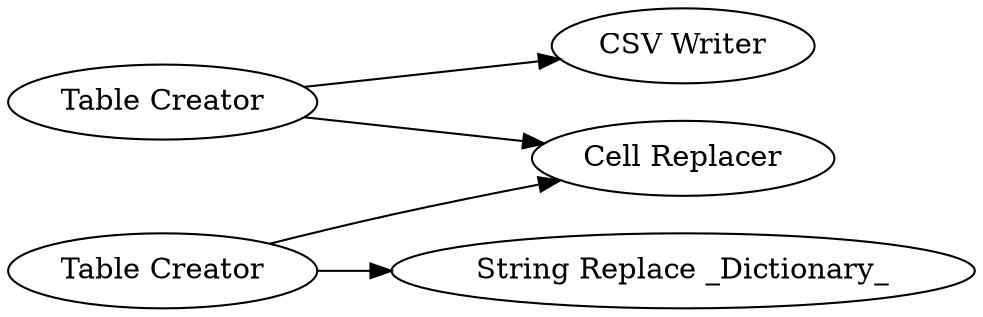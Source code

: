 digraph {
	"-3909209809415940249_4" [label="CSV Writer"]
	"-3909209809415940249_5" [label="String Replace _Dictionary_"]
	"-3909209809415940249_2" [label="Table Creator"]
	"-3909209809415940249_3" [label="Cell Replacer"]
	"-3909209809415940249_1" [label="Table Creator"]
	"-3909209809415940249_1" -> "-3909209809415940249_3"
	"-3909209809415940249_2" -> "-3909209809415940249_4"
	"-3909209809415940249_2" -> "-3909209809415940249_3"
	"-3909209809415940249_1" -> "-3909209809415940249_5"
	rankdir=LR
}

